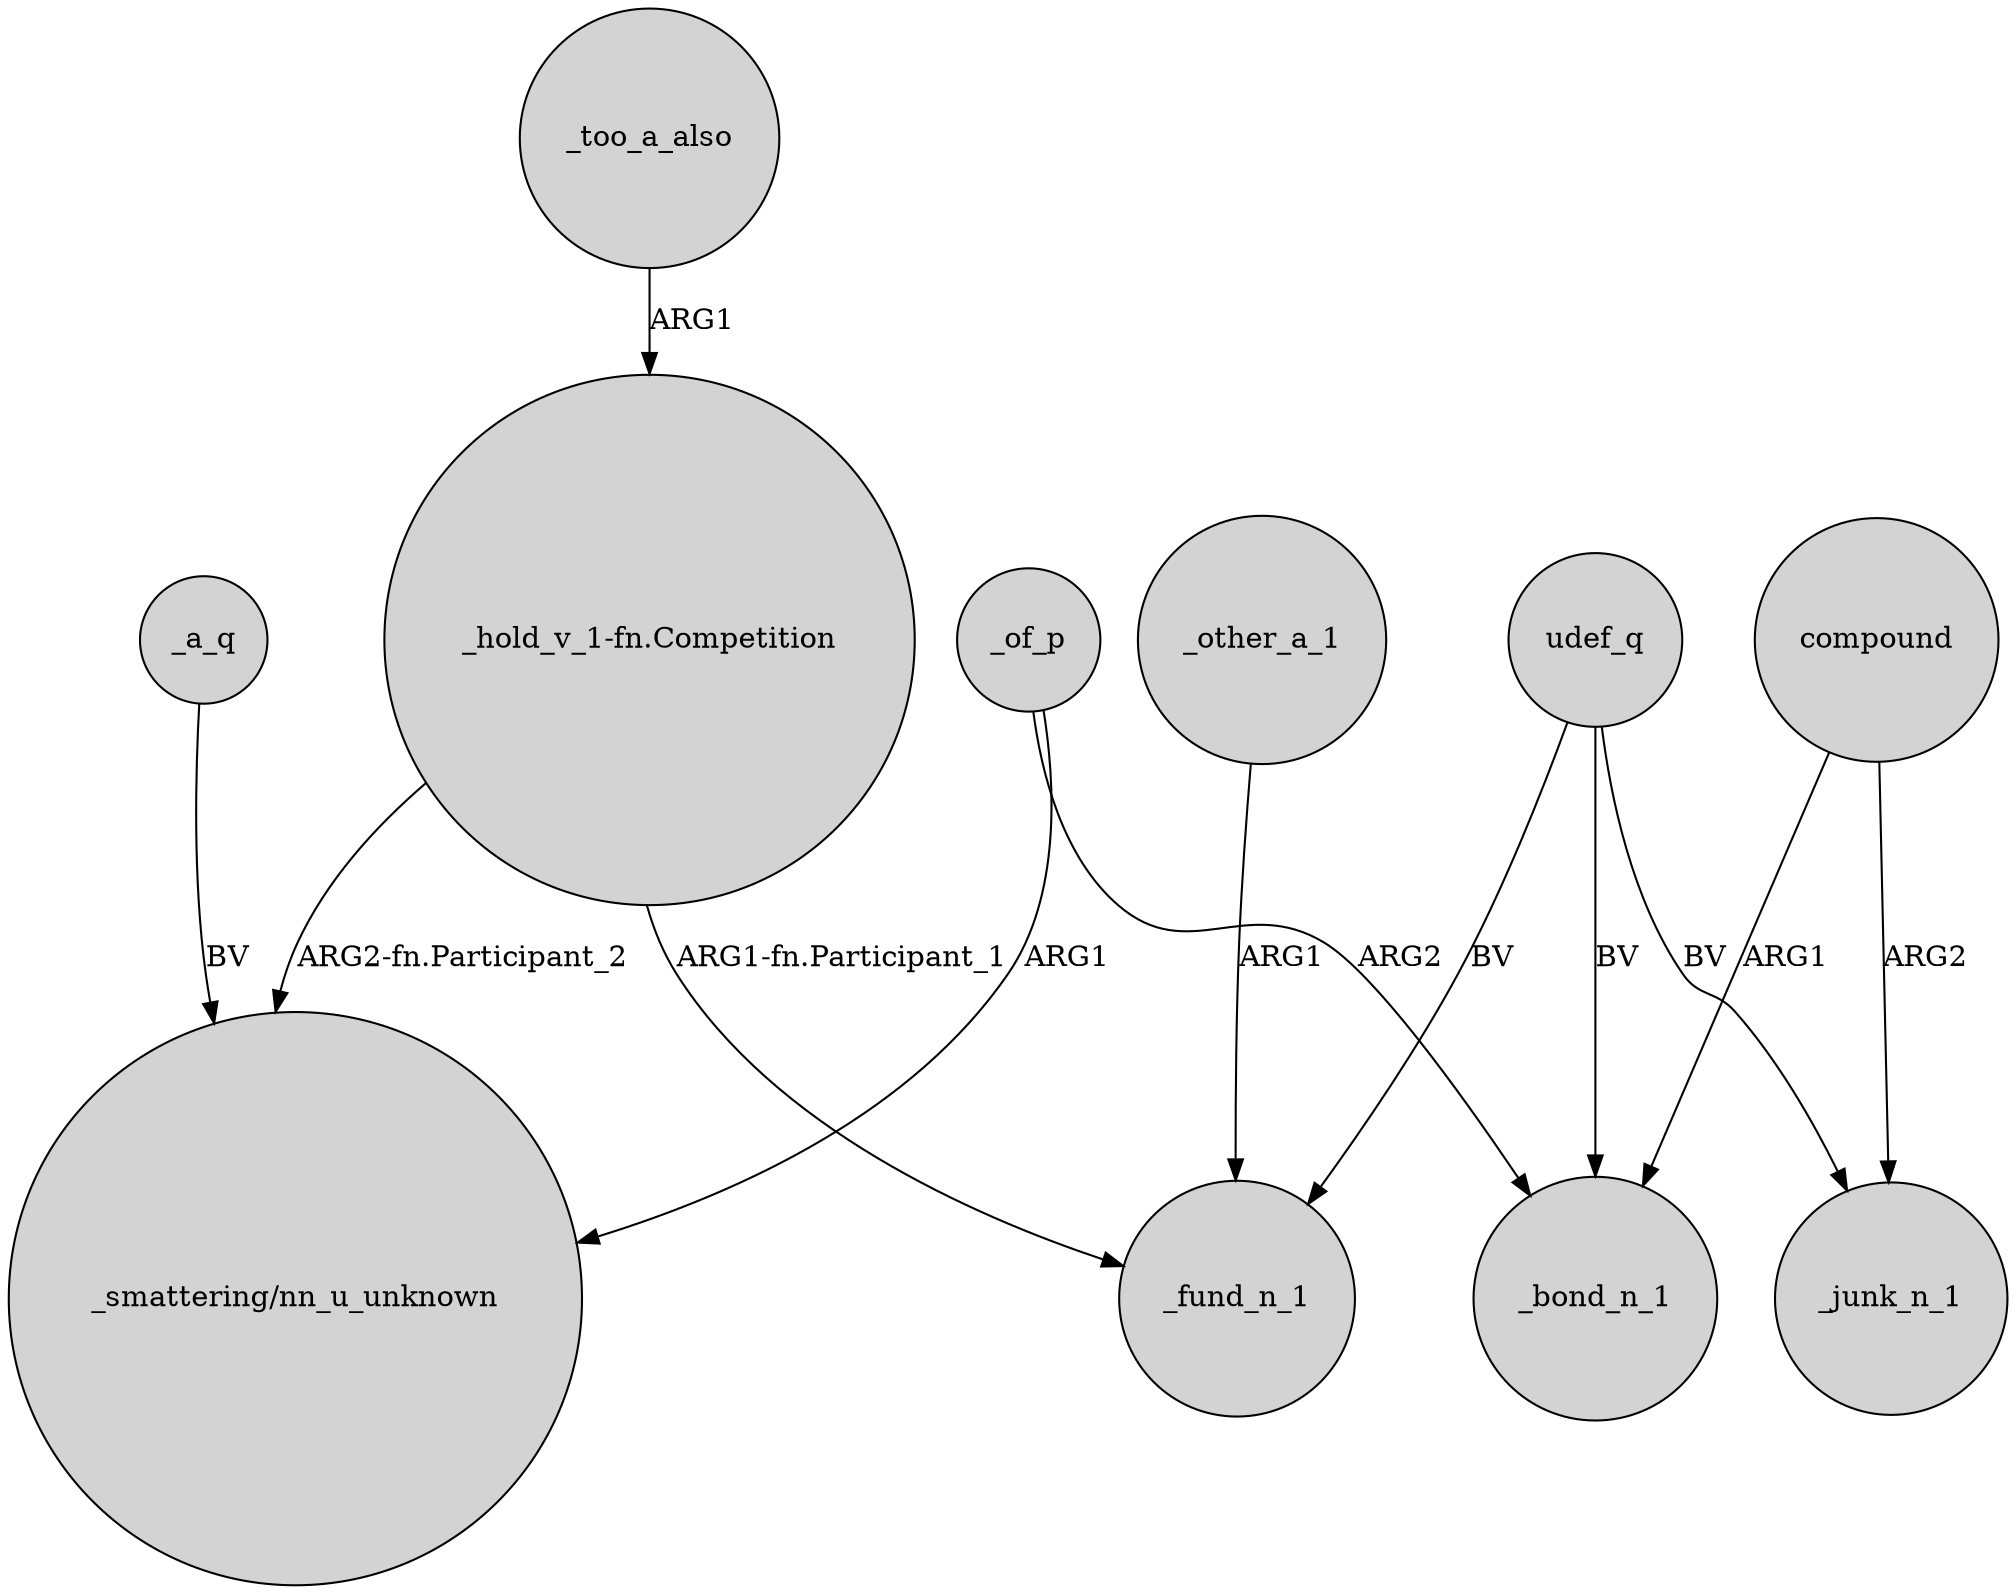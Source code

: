 digraph {
	node [shape=circle style=filled]
	_of_p -> "_smattering/nn_u_unknown" [label=ARG1]
	udef_q -> _junk_n_1 [label=BV]
	compound -> _junk_n_1 [label=ARG2]
	_of_p -> _bond_n_1 [label=ARG2]
	udef_q -> _bond_n_1 [label=BV]
	"_hold_v_1-fn.Competition" -> _fund_n_1 [label="ARG1-fn.Participant_1"]
	"_hold_v_1-fn.Competition" -> "_smattering/nn_u_unknown" [label="ARG2-fn.Participant_2"]
	_too_a_also -> "_hold_v_1-fn.Competition" [label=ARG1]
	udef_q -> _fund_n_1 [label=BV]
	_a_q -> "_smattering/nn_u_unknown" [label=BV]
	_other_a_1 -> _fund_n_1 [label=ARG1]
	compound -> _bond_n_1 [label=ARG1]
}
